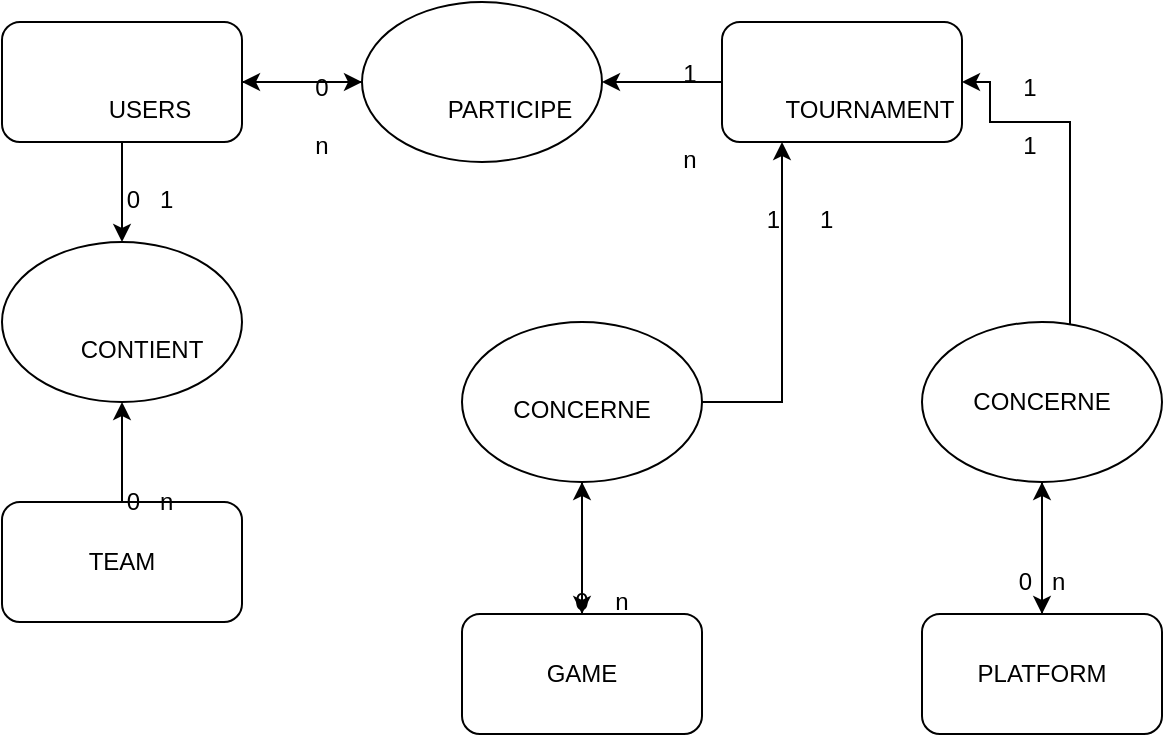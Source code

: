 <mxfile pages="1" version="11.2.8" type="github"><diagram id="rgtq9E6bYg19aPePOlFH" name="Page-1"><mxGraphModel dx="473" dy="535" grid="1" gridSize="10" guides="1" tooltips="1" connect="1" arrows="1" fold="1" page="1" pageScale="1" pageWidth="827" pageHeight="1169" math="0" shadow="0"><root><mxCell id="0"/><mxCell id="1" parent="0"/><mxCell id="I1jdMgbmyt1B60tWennW-9" value="" style="edgeStyle=orthogonalEdgeStyle;rounded=0;orthogonalLoop=1;jettySize=auto;html=1;" parent="1" source="I1jdMgbmyt1B60tWennW-5" target="I1jdMgbmyt1B60tWennW-7" edge="1"><mxGeometry relative="1" as="geometry"/></mxCell><mxCell id="I1jdMgbmyt1B60tWennW-5" value="" style="rounded=1;whiteSpace=wrap;html=1;" parent="1" vertex="1"><mxGeometry x="20" y="280" width="120" height="60" as="geometry"/></mxCell><mxCell id="I1jdMgbmyt1B60tWennW-11" style="edgeStyle=orthogonalEdgeStyle;rounded=0;orthogonalLoop=1;jettySize=auto;html=1;" parent="1" source="I1jdMgbmyt1B60tWennW-6" target="I1jdMgbmyt1B60tWennW-7" edge="1"><mxGeometry relative="1" as="geometry"/></mxCell><mxCell id="I1jdMgbmyt1B60tWennW-14" style="edgeStyle=orthogonalEdgeStyle;rounded=0;orthogonalLoop=1;jettySize=auto;html=1;entryX=0;entryY=0.5;entryDx=0;entryDy=0;" parent="1" source="I1jdMgbmyt1B60tWennW-6" target="I1jdMgbmyt1B60tWennW-12" edge="1"><mxGeometry relative="1" as="geometry"/></mxCell><mxCell id="I1jdMgbmyt1B60tWennW-6" value="" style="rounded=1;whiteSpace=wrap;html=1;" parent="1" vertex="1"><mxGeometry x="20" y="40" width="120" height="60" as="geometry"/></mxCell><mxCell id="I1jdMgbmyt1B60tWennW-7" value="" style="ellipse;whiteSpace=wrap;html=1;" parent="1" vertex="1"><mxGeometry x="20" y="150" width="120" height="80" as="geometry"/></mxCell><mxCell id="I1jdMgbmyt1B60tWennW-13" value="" style="edgeStyle=orthogonalEdgeStyle;rounded=0;orthogonalLoop=1;jettySize=auto;html=1;" parent="1" source="I1jdMgbmyt1B60tWennW-12" target="I1jdMgbmyt1B60tWennW-6" edge="1"><mxGeometry relative="1" as="geometry"/></mxCell><mxCell id="I1jdMgbmyt1B60tWennW-12" value="" style="ellipse;whiteSpace=wrap;html=1;" parent="1" vertex="1"><mxGeometry x="200" y="30" width="120" height="80" as="geometry"/></mxCell><mxCell id="I1jdMgbmyt1B60tWennW-16" value="" style="edgeStyle=orthogonalEdgeStyle;rounded=0;orthogonalLoop=1;jettySize=auto;html=1;" parent="1" source="I1jdMgbmyt1B60tWennW-15" target="I1jdMgbmyt1B60tWennW-12" edge="1"><mxGeometry relative="1" as="geometry"/></mxCell><mxCell id="I1jdMgbmyt1B60tWennW-15" value="" style="rounded=1;whiteSpace=wrap;html=1;" parent="1" vertex="1"><mxGeometry x="380" y="40" width="120" height="60" as="geometry"/></mxCell><mxCell id="I1jdMgbmyt1B60tWennW-19" style="edgeStyle=orthogonalEdgeStyle;rounded=0;orthogonalLoop=1;jettySize=auto;html=1;entryX=0.25;entryY=1;entryDx=0;entryDy=0;" parent="1" source="I1jdMgbmyt1B60tWennW-18" target="I1jdMgbmyt1B60tWennW-15" edge="1"><mxGeometry relative="1" as="geometry"/></mxCell><mxCell id="I1jdMgbmyt1B60tWennW-22" style="edgeStyle=orthogonalEdgeStyle;rounded=0;orthogonalLoop=1;jettySize=auto;html=1;entryX=0.5;entryY=0;entryDx=0;entryDy=0;" parent="1" source="I1jdMgbmyt1B60tWennW-18" target="I1jdMgbmyt1B60tWennW-20" edge="1"><mxGeometry relative="1" as="geometry"/></mxCell><mxCell id="I1jdMgbmyt1B60tWennW-18" value="" style="ellipse;whiteSpace=wrap;html=1;" parent="1" vertex="1"><mxGeometry x="250" y="190" width="120" height="80" as="geometry"/></mxCell><mxCell id="I1jdMgbmyt1B60tWennW-21" style="edgeStyle=orthogonalEdgeStyle;rounded=0;orthogonalLoop=1;jettySize=auto;html=1;" parent="1" source="I1jdMgbmyt1B60tWennW-20" target="I1jdMgbmyt1B60tWennW-18" edge="1"><mxGeometry relative="1" as="geometry"/></mxCell><mxCell id="I1jdMgbmyt1B60tWennW-20" value="" style="rounded=1;whiteSpace=wrap;html=1;" parent="1" vertex="1"><mxGeometry x="250" y="336" width="120" height="60" as="geometry"/></mxCell><mxCell id="I1jdMgbmyt1B60tWennW-26" style="edgeStyle=orthogonalEdgeStyle;rounded=0;orthogonalLoop=1;jettySize=auto;html=1;entryX=1;entryY=0.5;entryDx=0;entryDy=0;" parent="1" source="I1jdMgbmyt1B60tWennW-25" target="I1jdMgbmyt1B60tWennW-15" edge="1"><mxGeometry relative="1" as="geometry"><mxPoint x="520" y="90" as="targetPoint"/><Array as="points"><mxPoint x="554" y="90"/><mxPoint x="514" y="90"/></Array></mxGeometry></mxCell><mxCell id="I1jdMgbmyt1B60tWennW-29" style="edgeStyle=orthogonalEdgeStyle;rounded=0;orthogonalLoop=1;jettySize=auto;html=1;entryX=0.5;entryY=0;entryDx=0;entryDy=0;" parent="1" source="I1jdMgbmyt1B60tWennW-25" target="I1jdMgbmyt1B60tWennW-27" edge="1"><mxGeometry relative="1" as="geometry"/></mxCell><mxCell id="I1jdMgbmyt1B60tWennW-25" value="" style="ellipse;whiteSpace=wrap;html=1;" parent="1" vertex="1"><mxGeometry x="480" y="190" width="120" height="80" as="geometry"/></mxCell><mxCell id="I1jdMgbmyt1B60tWennW-28" style="edgeStyle=orthogonalEdgeStyle;rounded=0;orthogonalLoop=1;jettySize=auto;html=1;entryX=0.5;entryY=1;entryDx=0;entryDy=0;" parent="1" source="I1jdMgbmyt1B60tWennW-27" target="I1jdMgbmyt1B60tWennW-25" edge="1"><mxGeometry relative="1" as="geometry"/></mxCell><mxCell id="I1jdMgbmyt1B60tWennW-27" value="" style="rounded=1;whiteSpace=wrap;html=1;" parent="1" vertex="1"><mxGeometry x="480" y="336" width="120" height="60" as="geometry"/></mxCell><mxCell id="I1jdMgbmyt1B60tWennW-30" value="USERS" style="text;html=1;strokeColor=none;fillColor=none;align=center;verticalAlign=middle;whiteSpace=wrap;rounded=0;" parent="1" vertex="1"><mxGeometry x="74" y="74" width="40" height="20" as="geometry"/></mxCell><mxCell id="I1jdMgbmyt1B60tWennW-31" value="CONTIENT" style="text;html=1;strokeColor=none;fillColor=none;align=center;verticalAlign=middle;whiteSpace=wrap;rounded=0;" parent="1" vertex="1"><mxGeometry x="70" y="194" width="40" height="20" as="geometry"/></mxCell><mxCell id="I1jdMgbmyt1B60tWennW-32" value="TEAM" style="text;html=1;strokeColor=none;fillColor=none;align=center;verticalAlign=middle;whiteSpace=wrap;rounded=0;" parent="1" vertex="1"><mxGeometry x="60" y="300" width="40" height="20" as="geometry"/></mxCell><mxCell id="I1jdMgbmyt1B60tWennW-33" value="TOURNAMENT" style="text;html=1;strokeColor=none;fillColor=none;align=center;verticalAlign=middle;whiteSpace=wrap;rounded=0;" parent="1" vertex="1"><mxGeometry x="434" y="74" width="40" height="20" as="geometry"/></mxCell><mxCell id="I1jdMgbmyt1B60tWennW-34" value="CONCERNE" style="text;html=1;strokeColor=none;fillColor=none;align=center;verticalAlign=middle;whiteSpace=wrap;rounded=0;" parent="1" vertex="1"><mxGeometry x="290" y="224" width="40" height="20" as="geometry"/></mxCell><mxCell id="I1jdMgbmyt1B60tWennW-35" value="GAME" style="text;html=1;strokeColor=none;fillColor=none;align=center;verticalAlign=middle;whiteSpace=wrap;rounded=0;" parent="1" vertex="1"><mxGeometry x="290" y="356" width="40" height="20" as="geometry"/></mxCell><mxCell id="I1jdMgbmyt1B60tWennW-36" value="PARTICIPE" style="text;html=1;strokeColor=none;fillColor=none;align=center;verticalAlign=middle;whiteSpace=wrap;rounded=0;" parent="1" vertex="1"><mxGeometry x="254" y="74" width="40" height="20" as="geometry"/></mxCell><mxCell id="I1jdMgbmyt1B60tWennW-42" value="CONCERNE" style="text;html=1;strokeColor=none;fillColor=none;align=center;verticalAlign=middle;whiteSpace=wrap;rounded=0;" parent="1" vertex="1"><mxGeometry x="520" y="220" width="40" height="20" as="geometry"/></mxCell><mxCell id="I1jdMgbmyt1B60tWennW-43" value="PLATFORM" style="text;html=1;strokeColor=none;fillColor=none;align=center;verticalAlign=middle;whiteSpace=wrap;rounded=0;" parent="1" vertex="1"><mxGeometry x="520" y="356" width="40" height="20" as="geometry"/></mxCell><mxCell id="I1jdMgbmyt1B60tWennW-44" value="0&amp;nbsp; &amp;nbsp;1" style="text;html=1;strokeColor=none;fillColor=none;align=center;verticalAlign=middle;whiteSpace=wrap;rounded=0;" parent="1" vertex="1"><mxGeometry x="74" y="119" width="40" height="20" as="geometry"/></mxCell><mxCell id="I1jdMgbmyt1B60tWennW-45" value="0&amp;nbsp; &amp;nbsp;n" style="text;html=1;strokeColor=none;fillColor=none;align=center;verticalAlign=middle;whiteSpace=wrap;rounded=0;" parent="1" vertex="1"><mxGeometry x="74" y="270" width="40" height="20" as="geometry"/></mxCell><mxCell id="I1jdMgbmyt1B60tWennW-63" value="0&lt;br&gt;&lt;br&gt;n" style="text;html=1;strokeColor=none;fillColor=none;align=center;verticalAlign=middle;whiteSpace=wrap;rounded=0;" parent="1" vertex="1"><mxGeometry x="160" y="60" width="40" height="54" as="geometry"/></mxCell><mxCell id="I1jdMgbmyt1B60tWennW-65" value="1&lt;br&gt;&lt;br&gt;&lt;br&gt;n" style="text;html=1;strokeColor=none;fillColor=none;align=center;verticalAlign=middle;whiteSpace=wrap;rounded=0;" parent="1" vertex="1"><mxGeometry x="344" y="42" width="40" height="90" as="geometry"/></mxCell><mxCell id="I1jdMgbmyt1B60tWennW-66" value="1&amp;nbsp; &amp;nbsp; &amp;nbsp; 1" style="text;html=1;strokeColor=none;fillColor=none;align=center;verticalAlign=middle;whiteSpace=wrap;rounded=0;" parent="1" vertex="1"><mxGeometry x="384" y="124" width="70" height="30" as="geometry"/></mxCell><mxCell id="I1jdMgbmyt1B60tWennW-67" value="1&lt;br&gt;&lt;br&gt;1" style="text;html=1;strokeColor=none;fillColor=none;align=center;verticalAlign=middle;whiteSpace=wrap;rounded=0;" parent="1" vertex="1"><mxGeometry x="514" y="63.5" width="40" height="47" as="geometry"/></mxCell><mxCell id="I1jdMgbmyt1B60tWennW-68" value="0&amp;nbsp; &amp;nbsp;n" style="text;html=1;strokeColor=none;fillColor=none;align=center;verticalAlign=middle;whiteSpace=wrap;rounded=0;" parent="1" vertex="1"><mxGeometry x="520" y="310" width="40" height="20" as="geometry"/></mxCell><mxCell id="I1jdMgbmyt1B60tWennW-69" value="0&amp;nbsp; &amp;nbsp; n" style="text;html=1;strokeColor=none;fillColor=none;align=center;verticalAlign=middle;whiteSpace=wrap;rounded=0;" parent="1" vertex="1"><mxGeometry x="300" y="320" width="40" height="20" as="geometry"/></mxCell></root></mxGraphModel></diagram></mxfile>